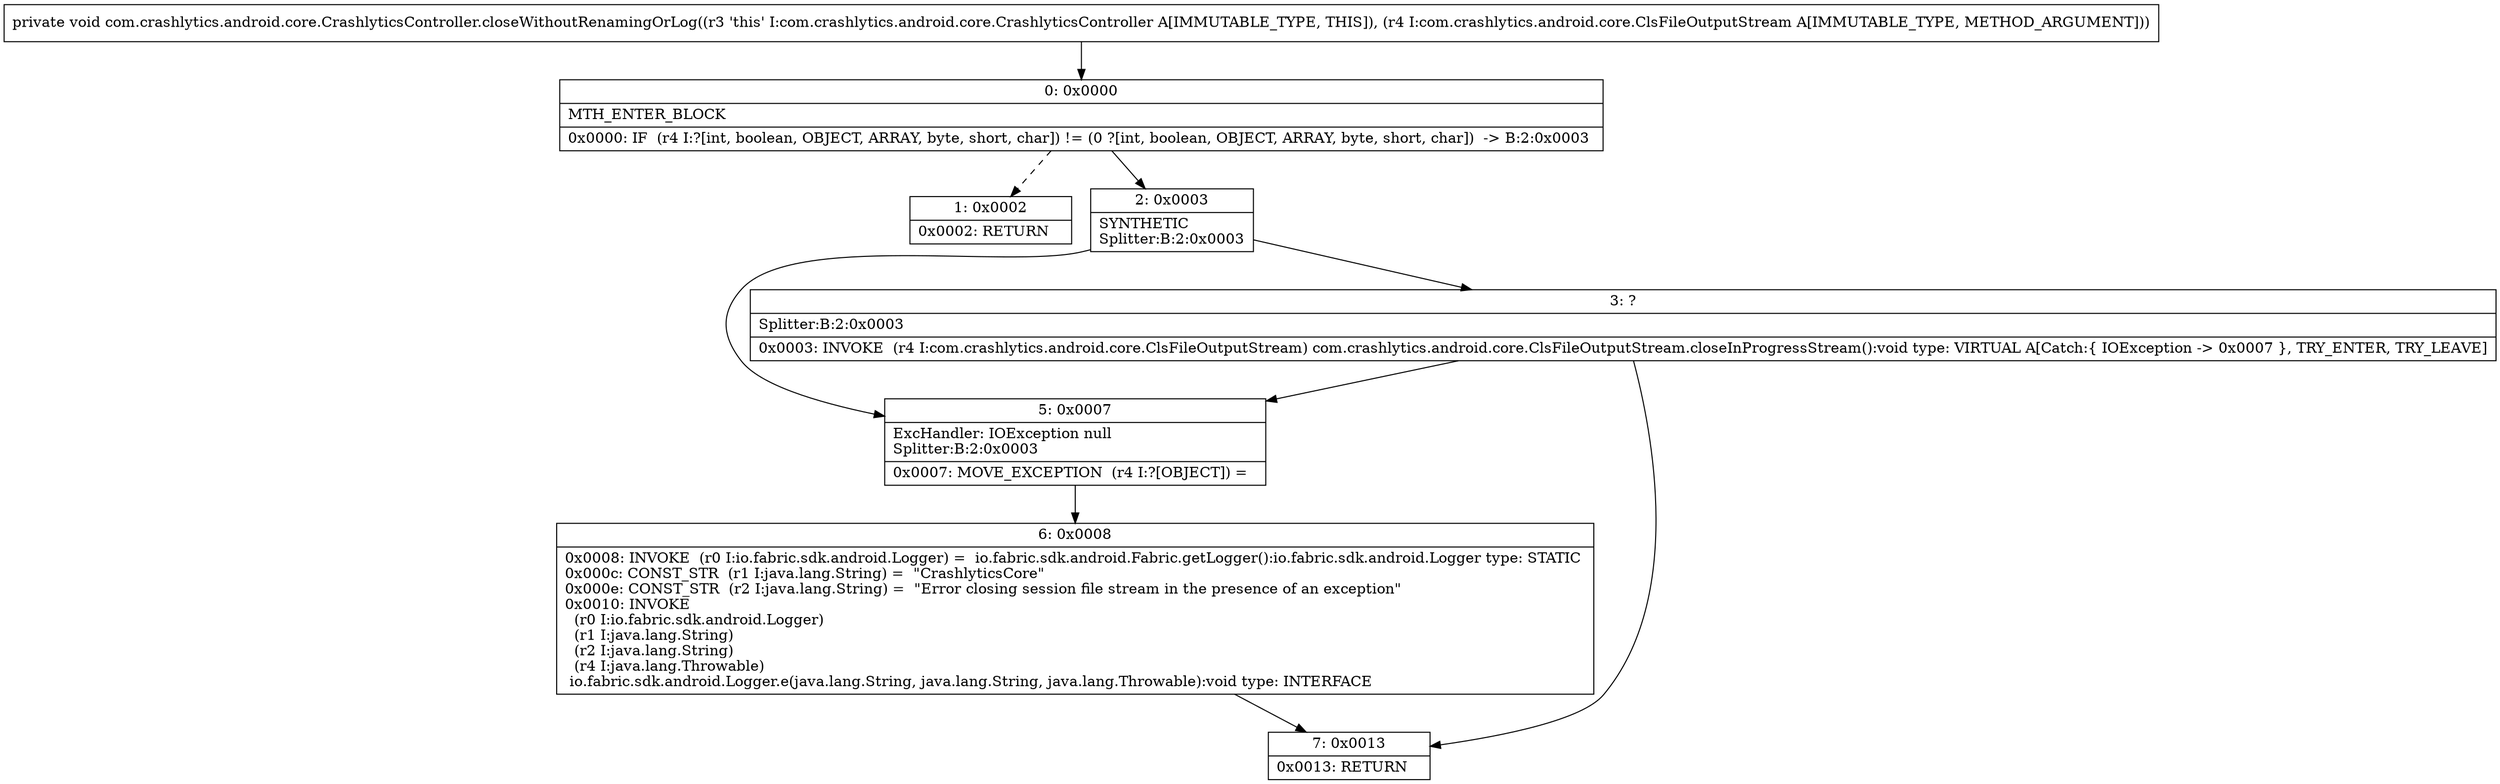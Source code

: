 digraph "CFG forcom.crashlytics.android.core.CrashlyticsController.closeWithoutRenamingOrLog(Lcom\/crashlytics\/android\/core\/ClsFileOutputStream;)V" {
Node_0 [shape=record,label="{0\:\ 0x0000|MTH_ENTER_BLOCK\l|0x0000: IF  (r4 I:?[int, boolean, OBJECT, ARRAY, byte, short, char]) != (0 ?[int, boolean, OBJECT, ARRAY, byte, short, char])  \-\> B:2:0x0003 \l}"];
Node_1 [shape=record,label="{1\:\ 0x0002|0x0002: RETURN   \l}"];
Node_2 [shape=record,label="{2\:\ 0x0003|SYNTHETIC\lSplitter:B:2:0x0003\l}"];
Node_3 [shape=record,label="{3\:\ ?|Splitter:B:2:0x0003\l|0x0003: INVOKE  (r4 I:com.crashlytics.android.core.ClsFileOutputStream) com.crashlytics.android.core.ClsFileOutputStream.closeInProgressStream():void type: VIRTUAL A[Catch:\{ IOException \-\> 0x0007 \}, TRY_ENTER, TRY_LEAVE]\l}"];
Node_5 [shape=record,label="{5\:\ 0x0007|ExcHandler: IOException null\lSplitter:B:2:0x0003\l|0x0007: MOVE_EXCEPTION  (r4 I:?[OBJECT]) =  \l}"];
Node_6 [shape=record,label="{6\:\ 0x0008|0x0008: INVOKE  (r0 I:io.fabric.sdk.android.Logger) =  io.fabric.sdk.android.Fabric.getLogger():io.fabric.sdk.android.Logger type: STATIC \l0x000c: CONST_STR  (r1 I:java.lang.String) =  \"CrashlyticsCore\" \l0x000e: CONST_STR  (r2 I:java.lang.String) =  \"Error closing session file stream in the presence of an exception\" \l0x0010: INVOKE  \l  (r0 I:io.fabric.sdk.android.Logger)\l  (r1 I:java.lang.String)\l  (r2 I:java.lang.String)\l  (r4 I:java.lang.Throwable)\l io.fabric.sdk.android.Logger.e(java.lang.String, java.lang.String, java.lang.Throwable):void type: INTERFACE \l}"];
Node_7 [shape=record,label="{7\:\ 0x0013|0x0013: RETURN   \l}"];
MethodNode[shape=record,label="{private void com.crashlytics.android.core.CrashlyticsController.closeWithoutRenamingOrLog((r3 'this' I:com.crashlytics.android.core.CrashlyticsController A[IMMUTABLE_TYPE, THIS]), (r4 I:com.crashlytics.android.core.ClsFileOutputStream A[IMMUTABLE_TYPE, METHOD_ARGUMENT])) }"];
MethodNode -> Node_0;
Node_0 -> Node_1[style=dashed];
Node_0 -> Node_2;
Node_2 -> Node_3;
Node_2 -> Node_5;
Node_3 -> Node_5;
Node_3 -> Node_7;
Node_5 -> Node_6;
Node_6 -> Node_7;
}

